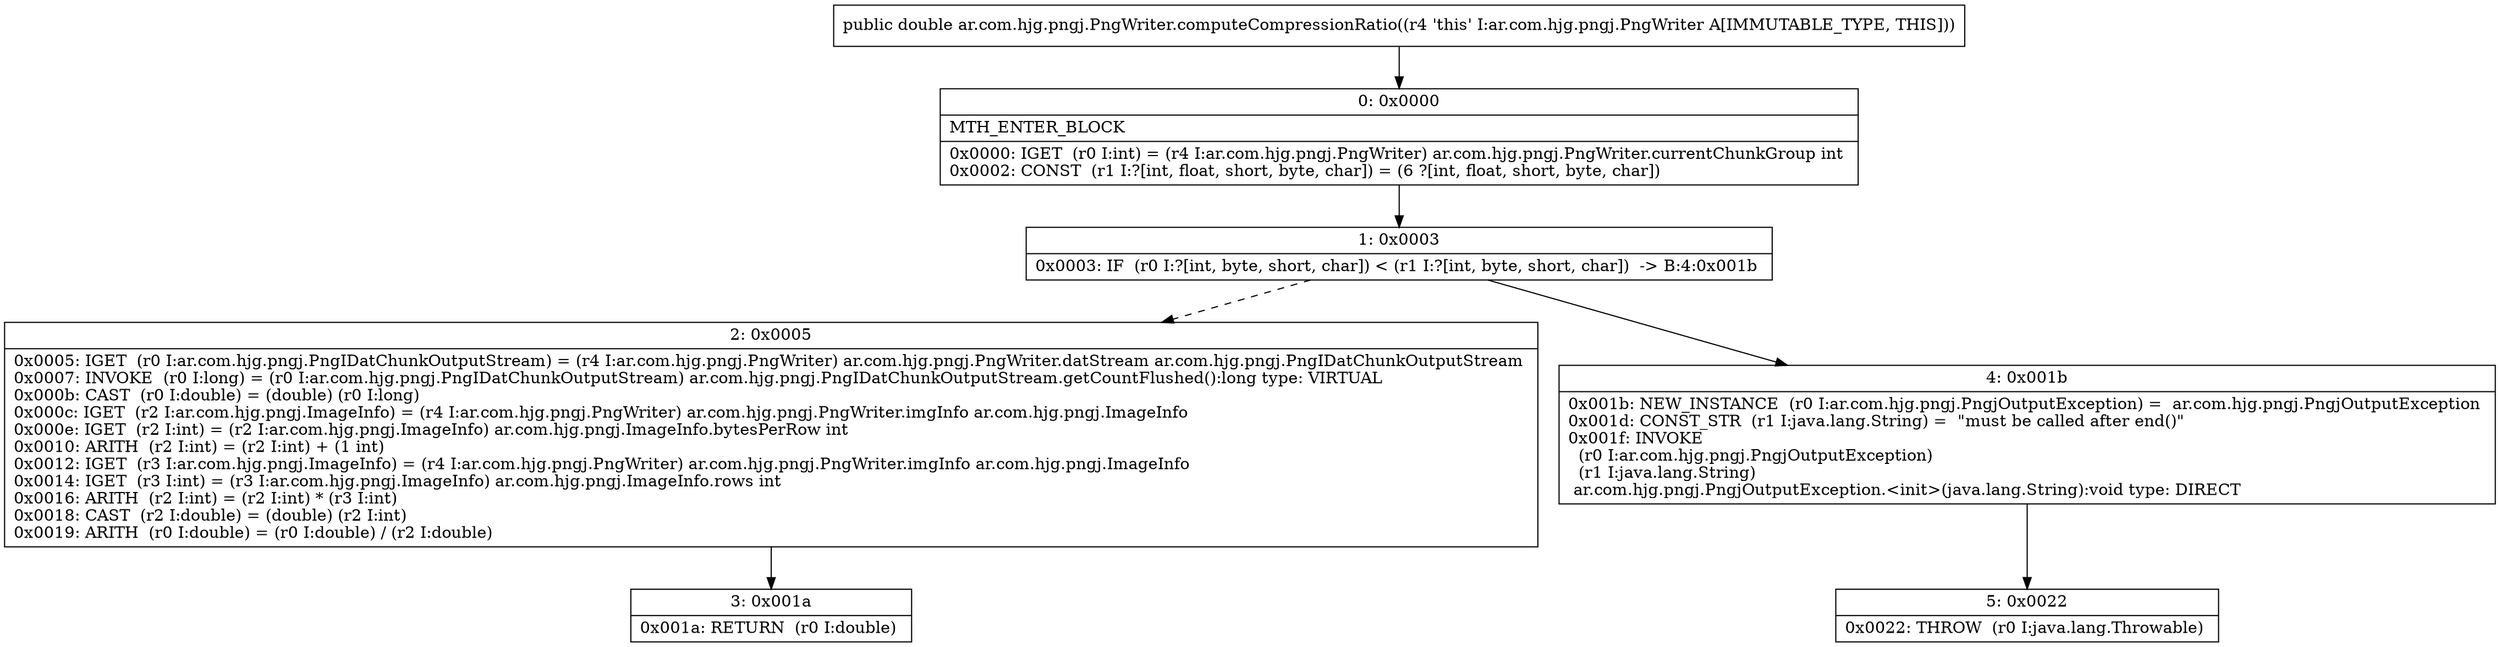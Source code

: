 digraph "CFG forar.com.hjg.pngj.PngWriter.computeCompressionRatio()D" {
Node_0 [shape=record,label="{0\:\ 0x0000|MTH_ENTER_BLOCK\l|0x0000: IGET  (r0 I:int) = (r4 I:ar.com.hjg.pngj.PngWriter) ar.com.hjg.pngj.PngWriter.currentChunkGroup int \l0x0002: CONST  (r1 I:?[int, float, short, byte, char]) = (6 ?[int, float, short, byte, char]) \l}"];
Node_1 [shape=record,label="{1\:\ 0x0003|0x0003: IF  (r0 I:?[int, byte, short, char]) \< (r1 I:?[int, byte, short, char])  \-\> B:4:0x001b \l}"];
Node_2 [shape=record,label="{2\:\ 0x0005|0x0005: IGET  (r0 I:ar.com.hjg.pngj.PngIDatChunkOutputStream) = (r4 I:ar.com.hjg.pngj.PngWriter) ar.com.hjg.pngj.PngWriter.datStream ar.com.hjg.pngj.PngIDatChunkOutputStream \l0x0007: INVOKE  (r0 I:long) = (r0 I:ar.com.hjg.pngj.PngIDatChunkOutputStream) ar.com.hjg.pngj.PngIDatChunkOutputStream.getCountFlushed():long type: VIRTUAL \l0x000b: CAST  (r0 I:double) = (double) (r0 I:long) \l0x000c: IGET  (r2 I:ar.com.hjg.pngj.ImageInfo) = (r4 I:ar.com.hjg.pngj.PngWriter) ar.com.hjg.pngj.PngWriter.imgInfo ar.com.hjg.pngj.ImageInfo \l0x000e: IGET  (r2 I:int) = (r2 I:ar.com.hjg.pngj.ImageInfo) ar.com.hjg.pngj.ImageInfo.bytesPerRow int \l0x0010: ARITH  (r2 I:int) = (r2 I:int) + (1 int) \l0x0012: IGET  (r3 I:ar.com.hjg.pngj.ImageInfo) = (r4 I:ar.com.hjg.pngj.PngWriter) ar.com.hjg.pngj.PngWriter.imgInfo ar.com.hjg.pngj.ImageInfo \l0x0014: IGET  (r3 I:int) = (r3 I:ar.com.hjg.pngj.ImageInfo) ar.com.hjg.pngj.ImageInfo.rows int \l0x0016: ARITH  (r2 I:int) = (r2 I:int) * (r3 I:int) \l0x0018: CAST  (r2 I:double) = (double) (r2 I:int) \l0x0019: ARITH  (r0 I:double) = (r0 I:double) \/ (r2 I:double) \l}"];
Node_3 [shape=record,label="{3\:\ 0x001a|0x001a: RETURN  (r0 I:double) \l}"];
Node_4 [shape=record,label="{4\:\ 0x001b|0x001b: NEW_INSTANCE  (r0 I:ar.com.hjg.pngj.PngjOutputException) =  ar.com.hjg.pngj.PngjOutputException \l0x001d: CONST_STR  (r1 I:java.lang.String) =  \"must be called after end()\" \l0x001f: INVOKE  \l  (r0 I:ar.com.hjg.pngj.PngjOutputException)\l  (r1 I:java.lang.String)\l ar.com.hjg.pngj.PngjOutputException.\<init\>(java.lang.String):void type: DIRECT \l}"];
Node_5 [shape=record,label="{5\:\ 0x0022|0x0022: THROW  (r0 I:java.lang.Throwable) \l}"];
MethodNode[shape=record,label="{public double ar.com.hjg.pngj.PngWriter.computeCompressionRatio((r4 'this' I:ar.com.hjg.pngj.PngWriter A[IMMUTABLE_TYPE, THIS])) }"];
MethodNode -> Node_0;
Node_0 -> Node_1;
Node_1 -> Node_2[style=dashed];
Node_1 -> Node_4;
Node_2 -> Node_3;
Node_4 -> Node_5;
}

